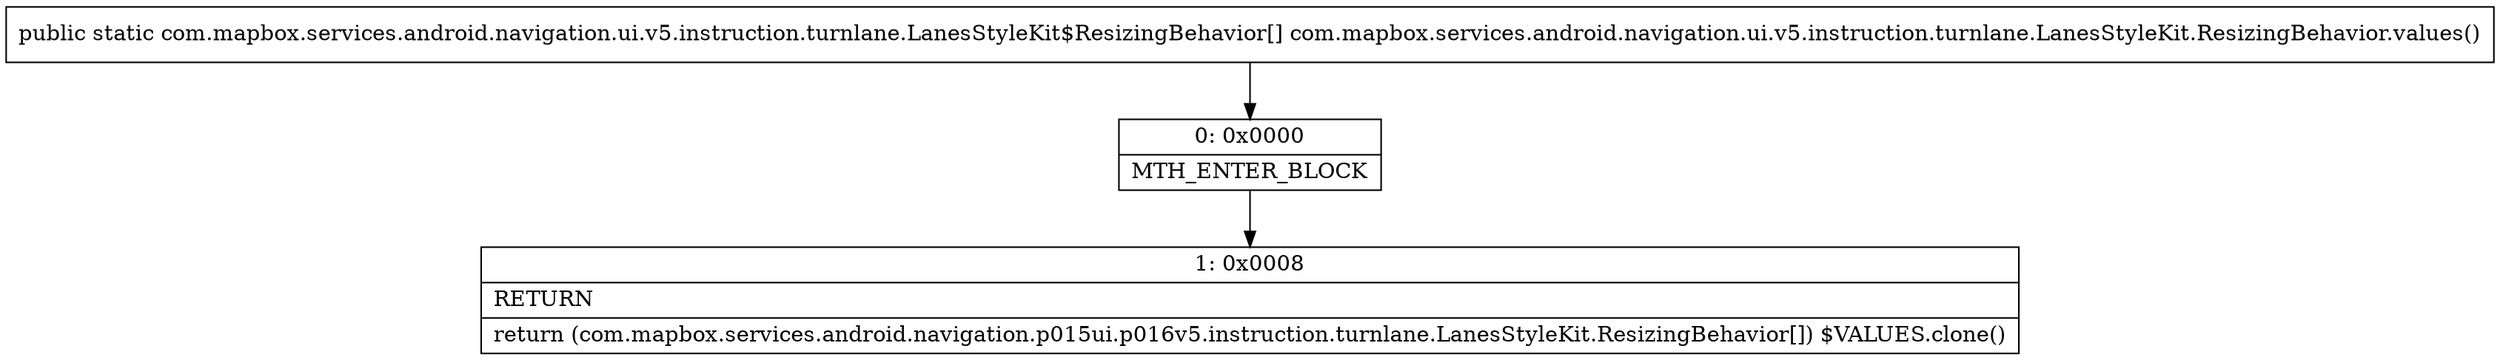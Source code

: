 digraph "CFG forcom.mapbox.services.android.navigation.ui.v5.instruction.turnlane.LanesStyleKit.ResizingBehavior.values()[Lcom\/mapbox\/services\/android\/navigation\/ui\/v5\/instruction\/turnlane\/LanesStyleKit$ResizingBehavior;" {
Node_0 [shape=record,label="{0\:\ 0x0000|MTH_ENTER_BLOCK\l}"];
Node_1 [shape=record,label="{1\:\ 0x0008|RETURN\l|return (com.mapbox.services.android.navigation.p015ui.p016v5.instruction.turnlane.LanesStyleKit.ResizingBehavior[]) $VALUES.clone()\l}"];
MethodNode[shape=record,label="{public static com.mapbox.services.android.navigation.ui.v5.instruction.turnlane.LanesStyleKit$ResizingBehavior[] com.mapbox.services.android.navigation.ui.v5.instruction.turnlane.LanesStyleKit.ResizingBehavior.values() }"];
MethodNode -> Node_0;
Node_0 -> Node_1;
}

